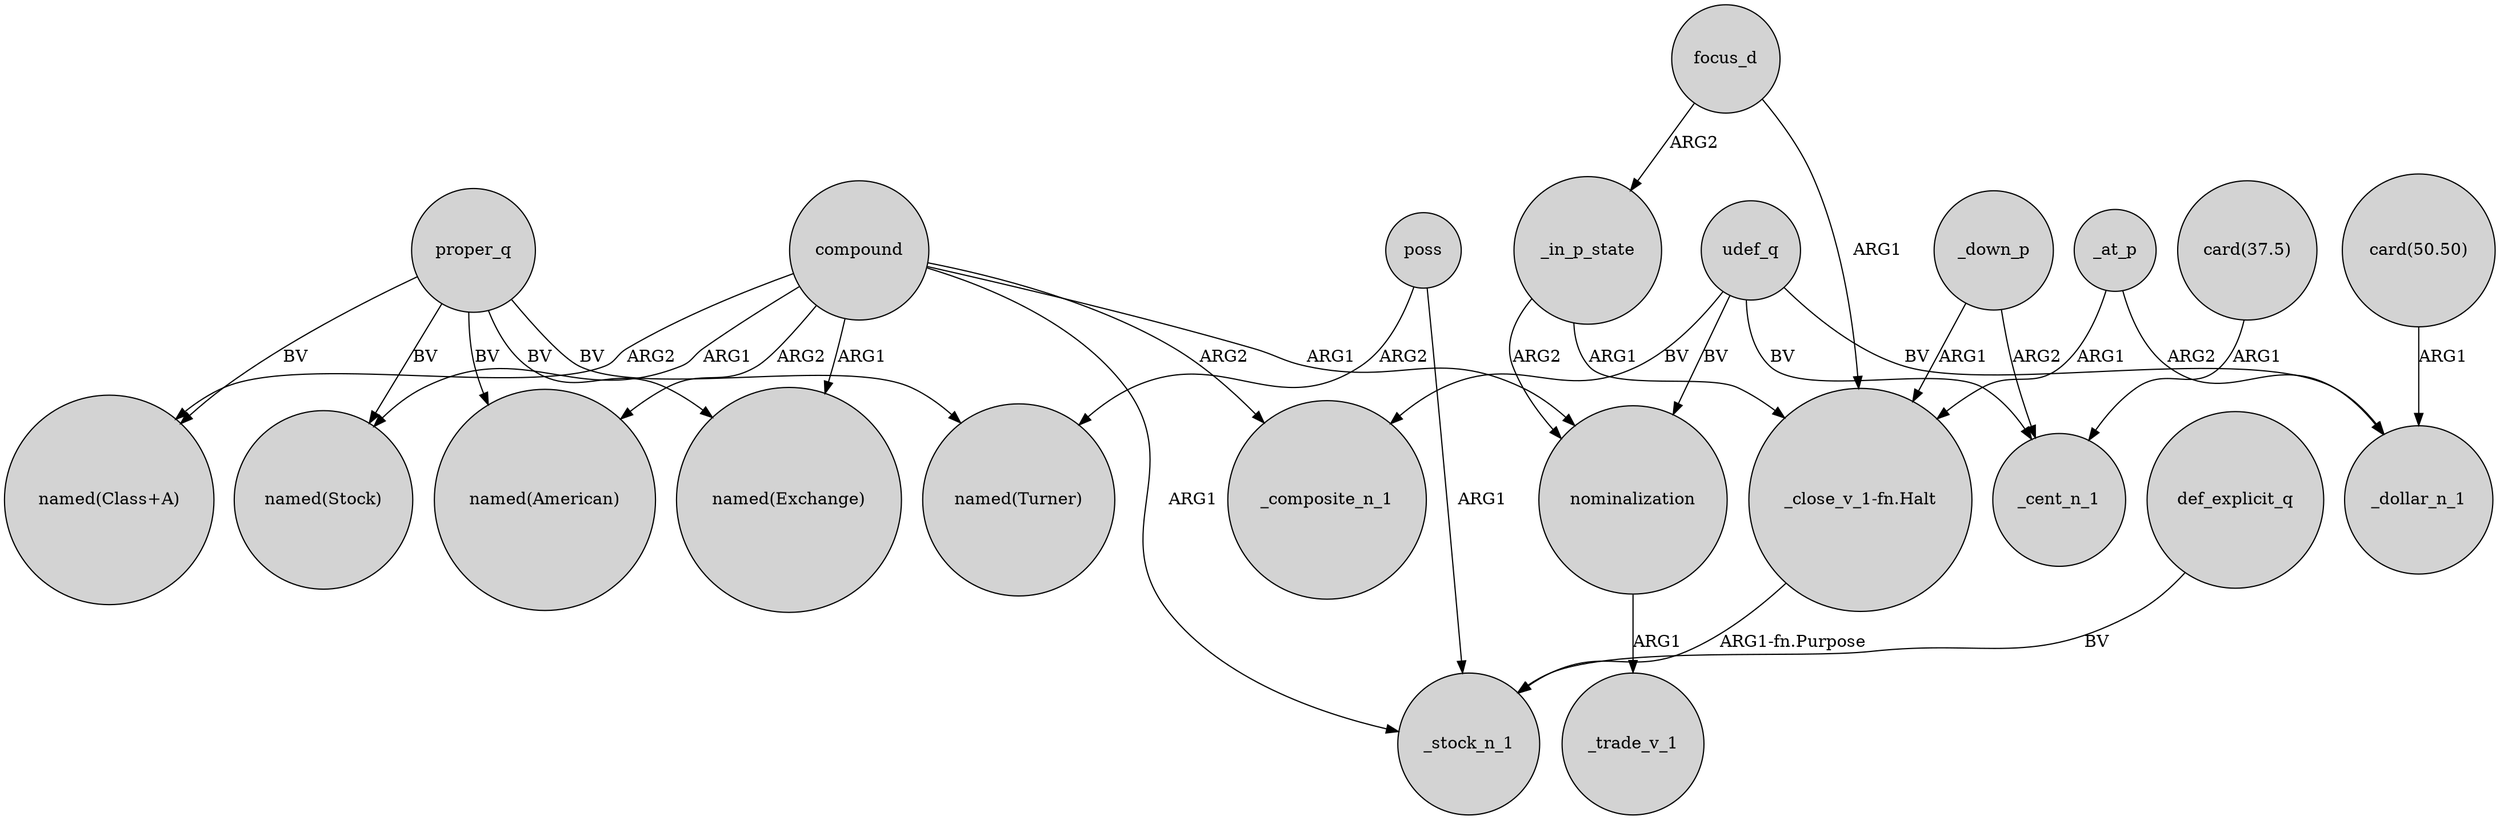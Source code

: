 digraph {
	node [shape=circle style=filled]
	proper_q -> "named(Turner)" [label=BV]
	_in_p_state -> nominalization [label=ARG2]
	focus_d -> "_close_v_1-fn.Halt" [label=ARG1]
	focus_d -> _in_p_state [label=ARG2]
	compound -> "named(Stock)" [label=ARG1]
	_in_p_state -> "_close_v_1-fn.Halt" [label=ARG1]
	_down_p -> "_close_v_1-fn.Halt" [label=ARG1]
	proper_q -> "named(Stock)" [label=BV]
	compound -> "named(Exchange)" [label=ARG1]
	_down_p -> _cent_n_1 [label=ARG2]
	udef_q -> nominalization [label=BV]
	def_explicit_q -> _stock_n_1 [label=BV]
	proper_q -> "named(Exchange)" [label=BV]
	udef_q -> _cent_n_1 [label=BV]
	compound -> _stock_n_1 [label=ARG1]
	compound -> nominalization [label=ARG1]
	"card(50.50)" -> _dollar_n_1 [label=ARG1]
	_at_p -> _dollar_n_1 [label=ARG2]
	_at_p -> "_close_v_1-fn.Halt" [label=ARG1]
	poss -> _stock_n_1 [label=ARG1]
	udef_q -> _dollar_n_1 [label=BV]
	poss -> "named(Turner)" [label=ARG2]
	proper_q -> "named(Class+A)" [label=BV]
	udef_q -> _composite_n_1 [label=BV]
	compound -> "named(American)" [label=ARG2]
	compound -> "named(Class+A)" [label=ARG2]
	proper_q -> "named(American)" [label=BV]
	compound -> _composite_n_1 [label=ARG2]
	"_close_v_1-fn.Halt" -> _stock_n_1 [label="ARG1-fn.Purpose"]
	"card(37.5)" -> _cent_n_1 [label=ARG1]
	nominalization -> _trade_v_1 [label=ARG1]
}
